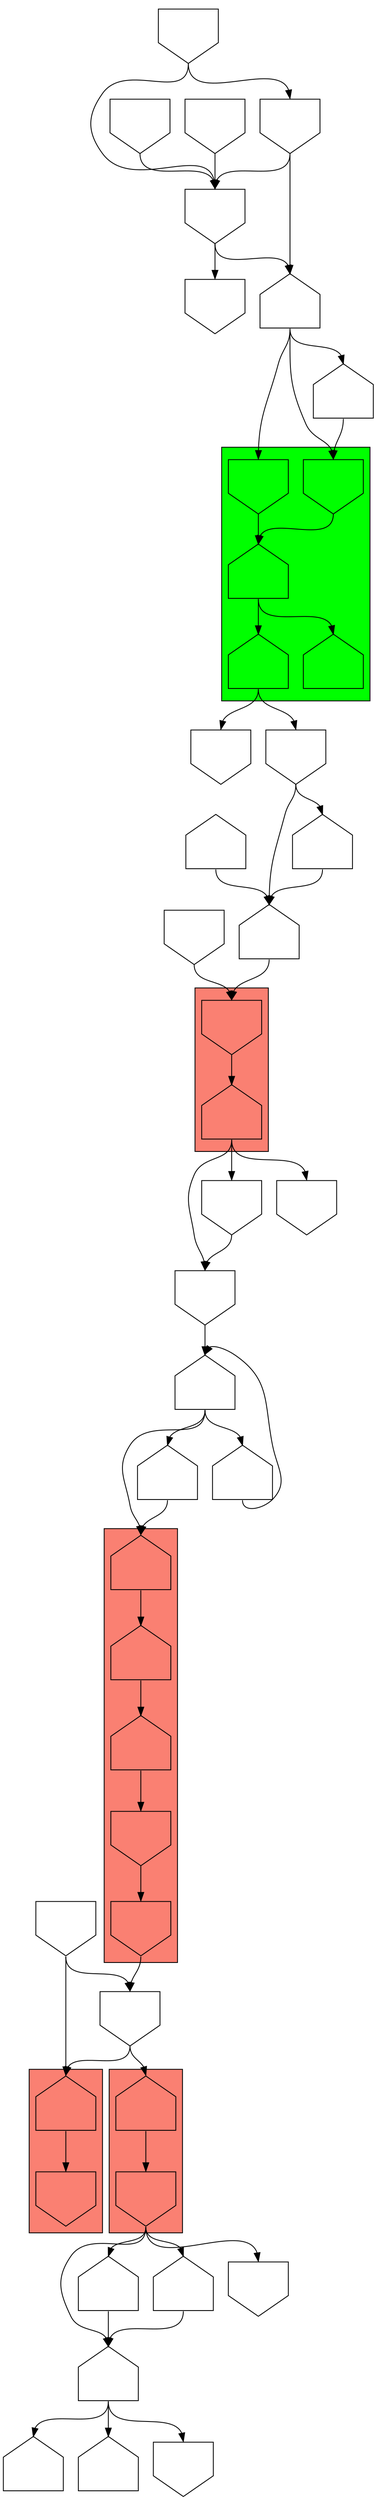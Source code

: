 digraph asm {
	edge [headport=n,tailport=s];
subgraph cluster_R6441_8927_7620_6186_17907 {
	6441 [label="",height=1,width=1,shape=invhouse];
	8927 [label="",height=1,width=1,shape=invhouse];
	7620 [label="",height=1,width=1,shape=house];
	6186 [label="",height=1,width=1,shape=house];
	17907 [label="",height=1,width=1,shape=house];
	style=filled;
	fillcolor=green;
}
subgraph cluster_C19453_5367 {
	19453 [label="",height=1,width=1,shape=invhouse];
	5367 [label="",height=1,width=1,shape=house];
	style=filled;
	fillcolor=salmon;
}
subgraph cluster_C1631_11894_659_19538_18425 {
	1631 [label="",height=1,width=1,shape=house];
	11894 [label="",height=1,width=1,shape=house];
	659 [label="",height=1,width=1,shape=house];
	19538 [label="",height=1,width=1,shape=invhouse];
	18425 [label="",height=1,width=1,shape=invhouse];
	style=filled;
	fillcolor=salmon;
}
subgraph cluster_C1665_7559 {
	1665 [label="",height=1,width=1,shape=house];
	7559 [label="",height=1,width=1,shape=invhouse];
	style=filled;
	fillcolor=salmon;
}
subgraph cluster_C6037_4930 {
	6037 [label="",height=1,width=1,shape=house];
	4930 [label="",height=1,width=1,shape=invhouse];
	style=filled;
	fillcolor=salmon;
}
	12404 [label="",height=1,width=1,shape=invhouse];
	21322 [label="",height=1,width=1,shape=invhouse];
	6054 [label="",height=1,width=1,shape=house];
	9939 [label="",height=1,width=1,shape=invhouse];
	20114 [label="",height=1,width=1,shape=house];
	6036 [label="",height=1,width=1,shape=invhouse];
	2894 [label="",height=1,width=1,shape=house];
	6439 [label="",height=1,width=1,shape=house];
	10714 [label="",height=1,width=1,shape=house];
	14086 [label="",height=1,width=1,shape=invhouse];
	16471 [label="",height=1,width=1,shape=house];
	17322 [label="",height=1,width=1,shape=house];
	17828 [label="",height=1,width=1,shape=invhouse];
	11820 [label="",height=1,width=1,shape=invhouse];
	5140 [label="",height=1,width=1,shape=house];
	11228 [label="",height=1,width=1,shape=house];
	16908 [label="",height=1,width=1,shape=invhouse];
	16255 [label="",height=1,width=1,shape=invhouse];
	8838 [label="",height=1,width=1,shape=invhouse];
	11835 [label="",height=1,width=1,shape=house];
	12648 [label="",height=1,width=1,shape=house];
	5629 [label="",height=1,width=1,shape=house];
	16504 [label="",height=1,width=1,shape=house];
	8491 [label="",height=1,width=1,shape=invhouse];
	12207 [label="",height=1,width=1,shape=invhouse];
	17597 [label="",height=1,width=1,shape=invhouse];
	17723 [label="",height=1,width=1,shape=invhouse];
	18215 [label="",height=1,width=1,shape=invhouse];
	18423 [label="",height=1,width=1,shape=invhouse];
	6441 -> 7620
	7620 -> 6186
	7620 -> 17907
	6186 -> 12404
	6186 -> 21322
	21322 -> 6054
	21322 -> 12648
	6054 -> 19453
	19453 -> 5367
	5367 -> 9939
	5367 -> 16255
	5367 -> 16908
	9939 -> 20114
	20114 -> 1631
	20114 -> 5140
	20114 -> 11228
	1631 -> 11894
	11894 -> 659
	659 -> 19538
	19538 -> 18425
	18425 -> 6036
	6036 -> 1665
	6036 -> 6037
	1665 -> 7559
	7559 -> 2894
	7559 -> 16471
	7559 -> 17322
	7559 -> 17828
	2894 -> 6439
	2894 -> 10714
	2894 -> 14086
	16471 -> 2894
	17322 -> 2894
	6037 -> 4930
	11820 -> 6036
	11820 -> 6037
	5140 -> 1631
	11228 -> 20114
	16908 -> 9939
	8838 -> 19453
	11835 -> 6054
	12648 -> 6054
	8927 -> 7620
	5629 -> 6441
	5629 -> 8927
	5629 -> 16504
	16504 -> 8927
	8491 -> 5629
	8491 -> 12207
	17597 -> 5629
	17597 -> 8491
	17723 -> 8491
	17723 -> 17597
	18215 -> 8491
	18423 -> 8491
}